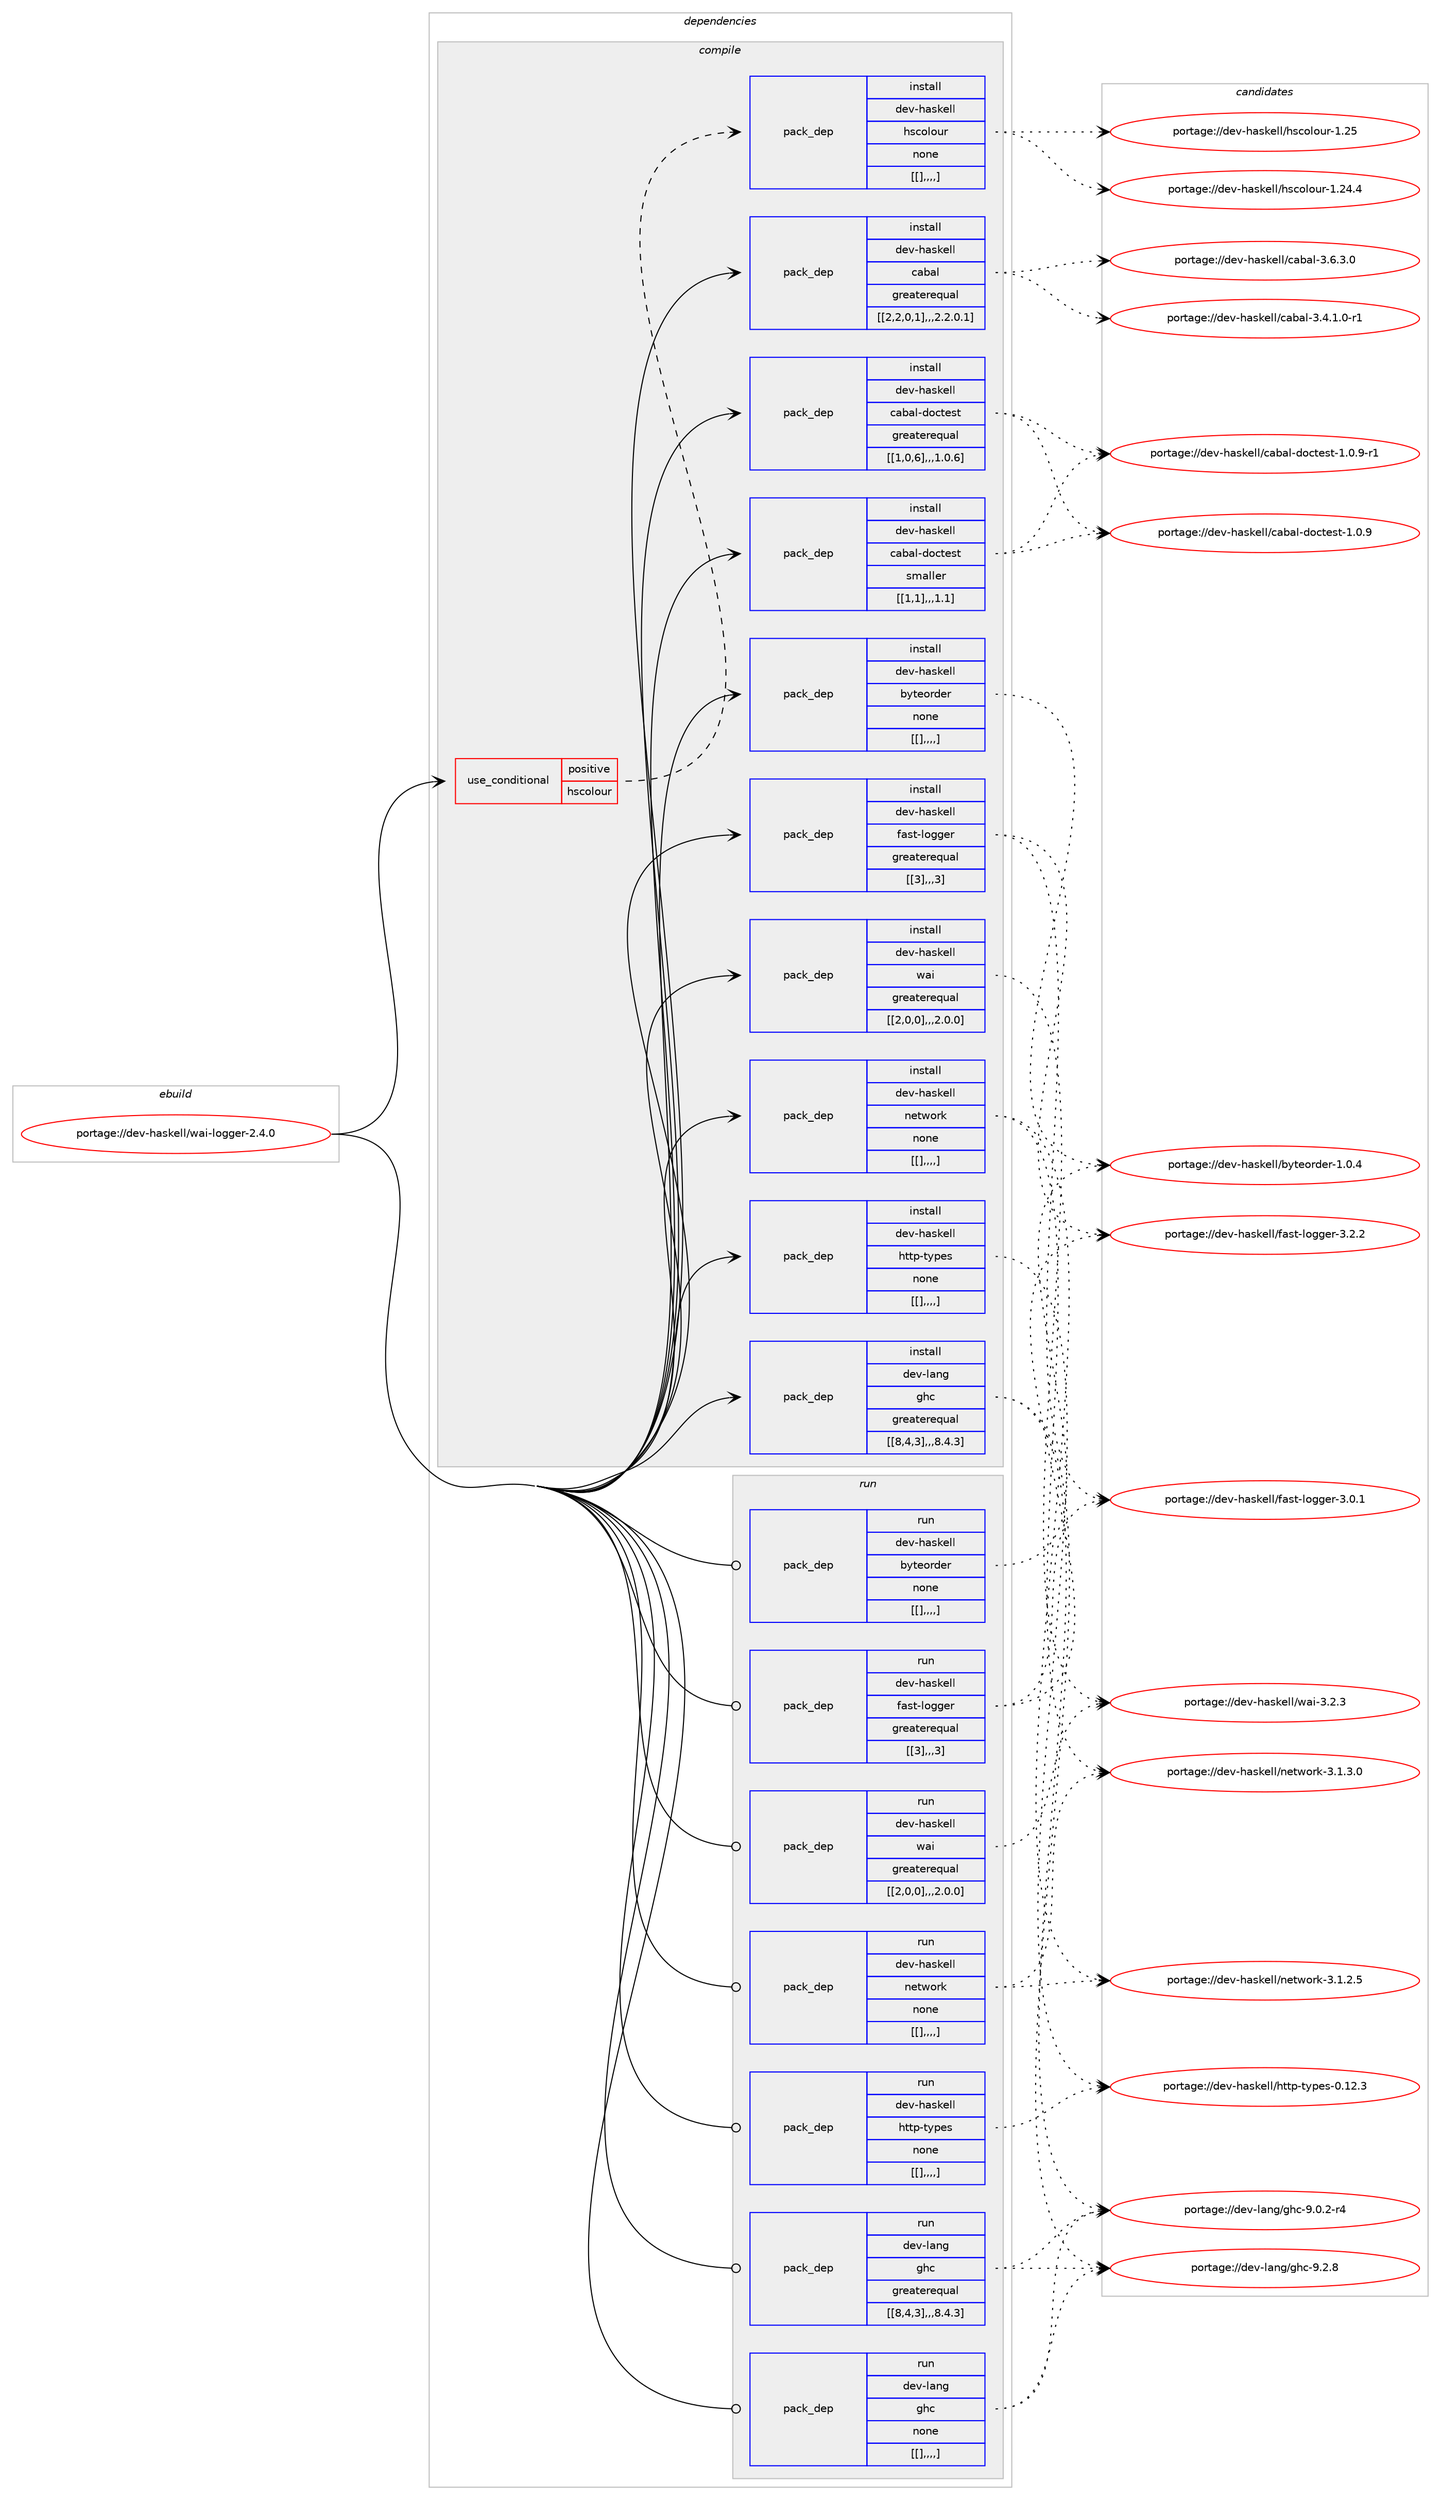digraph prolog {

# *************
# Graph options
# *************

newrank=true;
concentrate=true;
compound=true;
graph [rankdir=LR,fontname=Helvetica,fontsize=10,ranksep=1.5];#, ranksep=2.5, nodesep=0.2];
edge  [arrowhead=vee];
node  [fontname=Helvetica,fontsize=10];

# **********
# The ebuild
# **********

subgraph cluster_leftcol {
color=gray;
label=<<i>ebuild</i>>;
id [label="portage://dev-haskell/wai-logger-2.4.0", color=red, width=4, href="../dev-haskell/wai-logger-2.4.0.svg"];
}

# ****************
# The dependencies
# ****************

subgraph cluster_midcol {
color=gray;
label=<<i>dependencies</i>>;
subgraph cluster_compile {
fillcolor="#eeeeee";
style=filled;
label=<<i>compile</i>>;
subgraph cond21732 {
dependency91427 [label=<<TABLE BORDER="0" CELLBORDER="1" CELLSPACING="0" CELLPADDING="4"><TR><TD ROWSPAN="3" CELLPADDING="10">use_conditional</TD></TR><TR><TD>positive</TD></TR><TR><TD>hscolour</TD></TR></TABLE>>, shape=none, color=red];
subgraph pack68647 {
dependency91428 [label=<<TABLE BORDER="0" CELLBORDER="1" CELLSPACING="0" CELLPADDING="4" WIDTH="220"><TR><TD ROWSPAN="6" CELLPADDING="30">pack_dep</TD></TR><TR><TD WIDTH="110">install</TD></TR><TR><TD>dev-haskell</TD></TR><TR><TD>hscolour</TD></TR><TR><TD>none</TD></TR><TR><TD>[[],,,,]</TD></TR></TABLE>>, shape=none, color=blue];
}
dependency91427:e -> dependency91428:w [weight=20,style="dashed",arrowhead="vee"];
}
id:e -> dependency91427:w [weight=20,style="solid",arrowhead="vee"];
subgraph pack68648 {
dependency91429 [label=<<TABLE BORDER="0" CELLBORDER="1" CELLSPACING="0" CELLPADDING="4" WIDTH="220"><TR><TD ROWSPAN="6" CELLPADDING="30">pack_dep</TD></TR><TR><TD WIDTH="110">install</TD></TR><TR><TD>dev-haskell</TD></TR><TR><TD>byteorder</TD></TR><TR><TD>none</TD></TR><TR><TD>[[],,,,]</TD></TR></TABLE>>, shape=none, color=blue];
}
id:e -> dependency91429:w [weight=20,style="solid",arrowhead="vee"];
subgraph pack68649 {
dependency91430 [label=<<TABLE BORDER="0" CELLBORDER="1" CELLSPACING="0" CELLPADDING="4" WIDTH="220"><TR><TD ROWSPAN="6" CELLPADDING="30">pack_dep</TD></TR><TR><TD WIDTH="110">install</TD></TR><TR><TD>dev-haskell</TD></TR><TR><TD>cabal</TD></TR><TR><TD>greaterequal</TD></TR><TR><TD>[[2,2,0,1],,,2.2.0.1]</TD></TR></TABLE>>, shape=none, color=blue];
}
id:e -> dependency91430:w [weight=20,style="solid",arrowhead="vee"];
subgraph pack68650 {
dependency91431 [label=<<TABLE BORDER="0" CELLBORDER="1" CELLSPACING="0" CELLPADDING="4" WIDTH="220"><TR><TD ROWSPAN="6" CELLPADDING="30">pack_dep</TD></TR><TR><TD WIDTH="110">install</TD></TR><TR><TD>dev-haskell</TD></TR><TR><TD>cabal-doctest</TD></TR><TR><TD>greaterequal</TD></TR><TR><TD>[[1,0,6],,,1.0.6]</TD></TR></TABLE>>, shape=none, color=blue];
}
id:e -> dependency91431:w [weight=20,style="solid",arrowhead="vee"];
subgraph pack68651 {
dependency91432 [label=<<TABLE BORDER="0" CELLBORDER="1" CELLSPACING="0" CELLPADDING="4" WIDTH="220"><TR><TD ROWSPAN="6" CELLPADDING="30">pack_dep</TD></TR><TR><TD WIDTH="110">install</TD></TR><TR><TD>dev-haskell</TD></TR><TR><TD>cabal-doctest</TD></TR><TR><TD>smaller</TD></TR><TR><TD>[[1,1],,,1.1]</TD></TR></TABLE>>, shape=none, color=blue];
}
id:e -> dependency91432:w [weight=20,style="solid",arrowhead="vee"];
subgraph pack68652 {
dependency91433 [label=<<TABLE BORDER="0" CELLBORDER="1" CELLSPACING="0" CELLPADDING="4" WIDTH="220"><TR><TD ROWSPAN="6" CELLPADDING="30">pack_dep</TD></TR><TR><TD WIDTH="110">install</TD></TR><TR><TD>dev-haskell</TD></TR><TR><TD>fast-logger</TD></TR><TR><TD>greaterequal</TD></TR><TR><TD>[[3],,,3]</TD></TR></TABLE>>, shape=none, color=blue];
}
id:e -> dependency91433:w [weight=20,style="solid",arrowhead="vee"];
subgraph pack68653 {
dependency91434 [label=<<TABLE BORDER="0" CELLBORDER="1" CELLSPACING="0" CELLPADDING="4" WIDTH="220"><TR><TD ROWSPAN="6" CELLPADDING="30">pack_dep</TD></TR><TR><TD WIDTH="110">install</TD></TR><TR><TD>dev-haskell</TD></TR><TR><TD>http-types</TD></TR><TR><TD>none</TD></TR><TR><TD>[[],,,,]</TD></TR></TABLE>>, shape=none, color=blue];
}
id:e -> dependency91434:w [weight=20,style="solid",arrowhead="vee"];
subgraph pack68654 {
dependency91435 [label=<<TABLE BORDER="0" CELLBORDER="1" CELLSPACING="0" CELLPADDING="4" WIDTH="220"><TR><TD ROWSPAN="6" CELLPADDING="30">pack_dep</TD></TR><TR><TD WIDTH="110">install</TD></TR><TR><TD>dev-haskell</TD></TR><TR><TD>network</TD></TR><TR><TD>none</TD></TR><TR><TD>[[],,,,]</TD></TR></TABLE>>, shape=none, color=blue];
}
id:e -> dependency91435:w [weight=20,style="solid",arrowhead="vee"];
subgraph pack68655 {
dependency91436 [label=<<TABLE BORDER="0" CELLBORDER="1" CELLSPACING="0" CELLPADDING="4" WIDTH="220"><TR><TD ROWSPAN="6" CELLPADDING="30">pack_dep</TD></TR><TR><TD WIDTH="110">install</TD></TR><TR><TD>dev-haskell</TD></TR><TR><TD>wai</TD></TR><TR><TD>greaterequal</TD></TR><TR><TD>[[2,0,0],,,2.0.0]</TD></TR></TABLE>>, shape=none, color=blue];
}
id:e -> dependency91436:w [weight=20,style="solid",arrowhead="vee"];
subgraph pack68656 {
dependency91437 [label=<<TABLE BORDER="0" CELLBORDER="1" CELLSPACING="0" CELLPADDING="4" WIDTH="220"><TR><TD ROWSPAN="6" CELLPADDING="30">pack_dep</TD></TR><TR><TD WIDTH="110">install</TD></TR><TR><TD>dev-lang</TD></TR><TR><TD>ghc</TD></TR><TR><TD>greaterequal</TD></TR><TR><TD>[[8,4,3],,,8.4.3]</TD></TR></TABLE>>, shape=none, color=blue];
}
id:e -> dependency91437:w [weight=20,style="solid",arrowhead="vee"];
}
subgraph cluster_compileandrun {
fillcolor="#eeeeee";
style=filled;
label=<<i>compile and run</i>>;
}
subgraph cluster_run {
fillcolor="#eeeeee";
style=filled;
label=<<i>run</i>>;
subgraph pack68657 {
dependency91438 [label=<<TABLE BORDER="0" CELLBORDER="1" CELLSPACING="0" CELLPADDING="4" WIDTH="220"><TR><TD ROWSPAN="6" CELLPADDING="30">pack_dep</TD></TR><TR><TD WIDTH="110">run</TD></TR><TR><TD>dev-haskell</TD></TR><TR><TD>byteorder</TD></TR><TR><TD>none</TD></TR><TR><TD>[[],,,,]</TD></TR></TABLE>>, shape=none, color=blue];
}
id:e -> dependency91438:w [weight=20,style="solid",arrowhead="odot"];
subgraph pack68658 {
dependency91439 [label=<<TABLE BORDER="0" CELLBORDER="1" CELLSPACING="0" CELLPADDING="4" WIDTH="220"><TR><TD ROWSPAN="6" CELLPADDING="30">pack_dep</TD></TR><TR><TD WIDTH="110">run</TD></TR><TR><TD>dev-haskell</TD></TR><TR><TD>fast-logger</TD></TR><TR><TD>greaterequal</TD></TR><TR><TD>[[3],,,3]</TD></TR></TABLE>>, shape=none, color=blue];
}
id:e -> dependency91439:w [weight=20,style="solid",arrowhead="odot"];
subgraph pack68659 {
dependency91440 [label=<<TABLE BORDER="0" CELLBORDER="1" CELLSPACING="0" CELLPADDING="4" WIDTH="220"><TR><TD ROWSPAN="6" CELLPADDING="30">pack_dep</TD></TR><TR><TD WIDTH="110">run</TD></TR><TR><TD>dev-haskell</TD></TR><TR><TD>http-types</TD></TR><TR><TD>none</TD></TR><TR><TD>[[],,,,]</TD></TR></TABLE>>, shape=none, color=blue];
}
id:e -> dependency91440:w [weight=20,style="solid",arrowhead="odot"];
subgraph pack68660 {
dependency91441 [label=<<TABLE BORDER="0" CELLBORDER="1" CELLSPACING="0" CELLPADDING="4" WIDTH="220"><TR><TD ROWSPAN="6" CELLPADDING="30">pack_dep</TD></TR><TR><TD WIDTH="110">run</TD></TR><TR><TD>dev-haskell</TD></TR><TR><TD>network</TD></TR><TR><TD>none</TD></TR><TR><TD>[[],,,,]</TD></TR></TABLE>>, shape=none, color=blue];
}
id:e -> dependency91441:w [weight=20,style="solid",arrowhead="odot"];
subgraph pack68661 {
dependency91442 [label=<<TABLE BORDER="0" CELLBORDER="1" CELLSPACING="0" CELLPADDING="4" WIDTH="220"><TR><TD ROWSPAN="6" CELLPADDING="30">pack_dep</TD></TR><TR><TD WIDTH="110">run</TD></TR><TR><TD>dev-haskell</TD></TR><TR><TD>wai</TD></TR><TR><TD>greaterequal</TD></TR><TR><TD>[[2,0,0],,,2.0.0]</TD></TR></TABLE>>, shape=none, color=blue];
}
id:e -> dependency91442:w [weight=20,style="solid",arrowhead="odot"];
subgraph pack68662 {
dependency91443 [label=<<TABLE BORDER="0" CELLBORDER="1" CELLSPACING="0" CELLPADDING="4" WIDTH="220"><TR><TD ROWSPAN="6" CELLPADDING="30">pack_dep</TD></TR><TR><TD WIDTH="110">run</TD></TR><TR><TD>dev-lang</TD></TR><TR><TD>ghc</TD></TR><TR><TD>greaterequal</TD></TR><TR><TD>[[8,4,3],,,8.4.3]</TD></TR></TABLE>>, shape=none, color=blue];
}
id:e -> dependency91443:w [weight=20,style="solid",arrowhead="odot"];
subgraph pack68663 {
dependency91444 [label=<<TABLE BORDER="0" CELLBORDER="1" CELLSPACING="0" CELLPADDING="4" WIDTH="220"><TR><TD ROWSPAN="6" CELLPADDING="30">pack_dep</TD></TR><TR><TD WIDTH="110">run</TD></TR><TR><TD>dev-lang</TD></TR><TR><TD>ghc</TD></TR><TR><TD>none</TD></TR><TR><TD>[[],,,,]</TD></TR></TABLE>>, shape=none, color=blue];
}
id:e -> dependency91444:w [weight=20,style="solid",arrowhead="odot"];
}
}

# **************
# The candidates
# **************

subgraph cluster_choices {
rank=same;
color=gray;
label=<<i>candidates</i>>;

subgraph choice68647 {
color=black;
nodesep=1;
choice100101118451049711510710110810847104115991111081111171144549465053 [label="portage://dev-haskell/hscolour-1.25", color=red, width=4,href="../dev-haskell/hscolour-1.25.svg"];
choice1001011184510497115107101108108471041159911110811111711445494650524652 [label="portage://dev-haskell/hscolour-1.24.4", color=red, width=4,href="../dev-haskell/hscolour-1.24.4.svg"];
dependency91428:e -> choice100101118451049711510710110810847104115991111081111171144549465053:w [style=dotted,weight="100"];
dependency91428:e -> choice1001011184510497115107101108108471041159911110811111711445494650524652:w [style=dotted,weight="100"];
}
subgraph choice68648 {
color=black;
nodesep=1;
choice10010111845104971151071011081084798121116101111114100101114454946484652 [label="portage://dev-haskell/byteorder-1.0.4", color=red, width=4,href="../dev-haskell/byteorder-1.0.4.svg"];
dependency91429:e -> choice10010111845104971151071011081084798121116101111114100101114454946484652:w [style=dotted,weight="100"];
}
subgraph choice68649 {
color=black;
nodesep=1;
choice100101118451049711510710110810847999798971084551465446514648 [label="portage://dev-haskell/cabal-3.6.3.0", color=red, width=4,href="../dev-haskell/cabal-3.6.3.0.svg"];
choice1001011184510497115107101108108479997989710845514652464946484511449 [label="portage://dev-haskell/cabal-3.4.1.0-r1", color=red, width=4,href="../dev-haskell/cabal-3.4.1.0-r1.svg"];
dependency91430:e -> choice100101118451049711510710110810847999798971084551465446514648:w [style=dotted,weight="100"];
dependency91430:e -> choice1001011184510497115107101108108479997989710845514652464946484511449:w [style=dotted,weight="100"];
}
subgraph choice68650 {
color=black;
nodesep=1;
choice1001011184510497115107101108108479997989710845100111991161011151164549464846574511449 [label="portage://dev-haskell/cabal-doctest-1.0.9-r1", color=red, width=4,href="../dev-haskell/cabal-doctest-1.0.9-r1.svg"];
choice100101118451049711510710110810847999798971084510011199116101115116454946484657 [label="portage://dev-haskell/cabal-doctest-1.0.9", color=red, width=4,href="../dev-haskell/cabal-doctest-1.0.9.svg"];
dependency91431:e -> choice1001011184510497115107101108108479997989710845100111991161011151164549464846574511449:w [style=dotted,weight="100"];
dependency91431:e -> choice100101118451049711510710110810847999798971084510011199116101115116454946484657:w [style=dotted,weight="100"];
}
subgraph choice68651 {
color=black;
nodesep=1;
choice1001011184510497115107101108108479997989710845100111991161011151164549464846574511449 [label="portage://dev-haskell/cabal-doctest-1.0.9-r1", color=red, width=4,href="../dev-haskell/cabal-doctest-1.0.9-r1.svg"];
choice100101118451049711510710110810847999798971084510011199116101115116454946484657 [label="portage://dev-haskell/cabal-doctest-1.0.9", color=red, width=4,href="../dev-haskell/cabal-doctest-1.0.9.svg"];
dependency91432:e -> choice1001011184510497115107101108108479997989710845100111991161011151164549464846574511449:w [style=dotted,weight="100"];
dependency91432:e -> choice100101118451049711510710110810847999798971084510011199116101115116454946484657:w [style=dotted,weight="100"];
}
subgraph choice68652 {
color=black;
nodesep=1;
choice1001011184510497115107101108108471029711511645108111103103101114455146504650 [label="portage://dev-haskell/fast-logger-3.2.2", color=red, width=4,href="../dev-haskell/fast-logger-3.2.2.svg"];
choice1001011184510497115107101108108471029711511645108111103103101114455146484649 [label="portage://dev-haskell/fast-logger-3.0.1", color=red, width=4,href="../dev-haskell/fast-logger-3.0.1.svg"];
dependency91433:e -> choice1001011184510497115107101108108471029711511645108111103103101114455146504650:w [style=dotted,weight="100"];
dependency91433:e -> choice1001011184510497115107101108108471029711511645108111103103101114455146484649:w [style=dotted,weight="100"];
}
subgraph choice68653 {
color=black;
nodesep=1;
choice1001011184510497115107101108108471041161161124511612111210111545484649504651 [label="portage://dev-haskell/http-types-0.12.3", color=red, width=4,href="../dev-haskell/http-types-0.12.3.svg"];
dependency91434:e -> choice1001011184510497115107101108108471041161161124511612111210111545484649504651:w [style=dotted,weight="100"];
}
subgraph choice68654 {
color=black;
nodesep=1;
choice1001011184510497115107101108108471101011161191111141074551464946514648 [label="portage://dev-haskell/network-3.1.3.0", color=red, width=4,href="../dev-haskell/network-3.1.3.0.svg"];
choice1001011184510497115107101108108471101011161191111141074551464946504653 [label="portage://dev-haskell/network-3.1.2.5", color=red, width=4,href="../dev-haskell/network-3.1.2.5.svg"];
dependency91435:e -> choice1001011184510497115107101108108471101011161191111141074551464946514648:w [style=dotted,weight="100"];
dependency91435:e -> choice1001011184510497115107101108108471101011161191111141074551464946504653:w [style=dotted,weight="100"];
}
subgraph choice68655 {
color=black;
nodesep=1;
choice10010111845104971151071011081084711997105455146504651 [label="portage://dev-haskell/wai-3.2.3", color=red, width=4,href="../dev-haskell/wai-3.2.3.svg"];
dependency91436:e -> choice10010111845104971151071011081084711997105455146504651:w [style=dotted,weight="100"];
}
subgraph choice68656 {
color=black;
nodesep=1;
choice10010111845108971101034710310499455746504656 [label="portage://dev-lang/ghc-9.2.8", color=red, width=4,href="../dev-lang/ghc-9.2.8.svg"];
choice100101118451089711010347103104994557464846504511452 [label="portage://dev-lang/ghc-9.0.2-r4", color=red, width=4,href="../dev-lang/ghc-9.0.2-r4.svg"];
dependency91437:e -> choice10010111845108971101034710310499455746504656:w [style=dotted,weight="100"];
dependency91437:e -> choice100101118451089711010347103104994557464846504511452:w [style=dotted,weight="100"];
}
subgraph choice68657 {
color=black;
nodesep=1;
choice10010111845104971151071011081084798121116101111114100101114454946484652 [label="portage://dev-haskell/byteorder-1.0.4", color=red, width=4,href="../dev-haskell/byteorder-1.0.4.svg"];
dependency91438:e -> choice10010111845104971151071011081084798121116101111114100101114454946484652:w [style=dotted,weight="100"];
}
subgraph choice68658 {
color=black;
nodesep=1;
choice1001011184510497115107101108108471029711511645108111103103101114455146504650 [label="portage://dev-haskell/fast-logger-3.2.2", color=red, width=4,href="../dev-haskell/fast-logger-3.2.2.svg"];
choice1001011184510497115107101108108471029711511645108111103103101114455146484649 [label="portage://dev-haskell/fast-logger-3.0.1", color=red, width=4,href="../dev-haskell/fast-logger-3.0.1.svg"];
dependency91439:e -> choice1001011184510497115107101108108471029711511645108111103103101114455146504650:w [style=dotted,weight="100"];
dependency91439:e -> choice1001011184510497115107101108108471029711511645108111103103101114455146484649:w [style=dotted,weight="100"];
}
subgraph choice68659 {
color=black;
nodesep=1;
choice1001011184510497115107101108108471041161161124511612111210111545484649504651 [label="portage://dev-haskell/http-types-0.12.3", color=red, width=4,href="../dev-haskell/http-types-0.12.3.svg"];
dependency91440:e -> choice1001011184510497115107101108108471041161161124511612111210111545484649504651:w [style=dotted,weight="100"];
}
subgraph choice68660 {
color=black;
nodesep=1;
choice1001011184510497115107101108108471101011161191111141074551464946514648 [label="portage://dev-haskell/network-3.1.3.0", color=red, width=4,href="../dev-haskell/network-3.1.3.0.svg"];
choice1001011184510497115107101108108471101011161191111141074551464946504653 [label="portage://dev-haskell/network-3.1.2.5", color=red, width=4,href="../dev-haskell/network-3.1.2.5.svg"];
dependency91441:e -> choice1001011184510497115107101108108471101011161191111141074551464946514648:w [style=dotted,weight="100"];
dependency91441:e -> choice1001011184510497115107101108108471101011161191111141074551464946504653:w [style=dotted,weight="100"];
}
subgraph choice68661 {
color=black;
nodesep=1;
choice10010111845104971151071011081084711997105455146504651 [label="portage://dev-haskell/wai-3.2.3", color=red, width=4,href="../dev-haskell/wai-3.2.3.svg"];
dependency91442:e -> choice10010111845104971151071011081084711997105455146504651:w [style=dotted,weight="100"];
}
subgraph choice68662 {
color=black;
nodesep=1;
choice10010111845108971101034710310499455746504656 [label="portage://dev-lang/ghc-9.2.8", color=red, width=4,href="../dev-lang/ghc-9.2.8.svg"];
choice100101118451089711010347103104994557464846504511452 [label="portage://dev-lang/ghc-9.0.2-r4", color=red, width=4,href="../dev-lang/ghc-9.0.2-r4.svg"];
dependency91443:e -> choice10010111845108971101034710310499455746504656:w [style=dotted,weight="100"];
dependency91443:e -> choice100101118451089711010347103104994557464846504511452:w [style=dotted,weight="100"];
}
subgraph choice68663 {
color=black;
nodesep=1;
choice10010111845108971101034710310499455746504656 [label="portage://dev-lang/ghc-9.2.8", color=red, width=4,href="../dev-lang/ghc-9.2.8.svg"];
choice100101118451089711010347103104994557464846504511452 [label="portage://dev-lang/ghc-9.0.2-r4", color=red, width=4,href="../dev-lang/ghc-9.0.2-r4.svg"];
dependency91444:e -> choice10010111845108971101034710310499455746504656:w [style=dotted,weight="100"];
dependency91444:e -> choice100101118451089711010347103104994557464846504511452:w [style=dotted,weight="100"];
}
}

}

